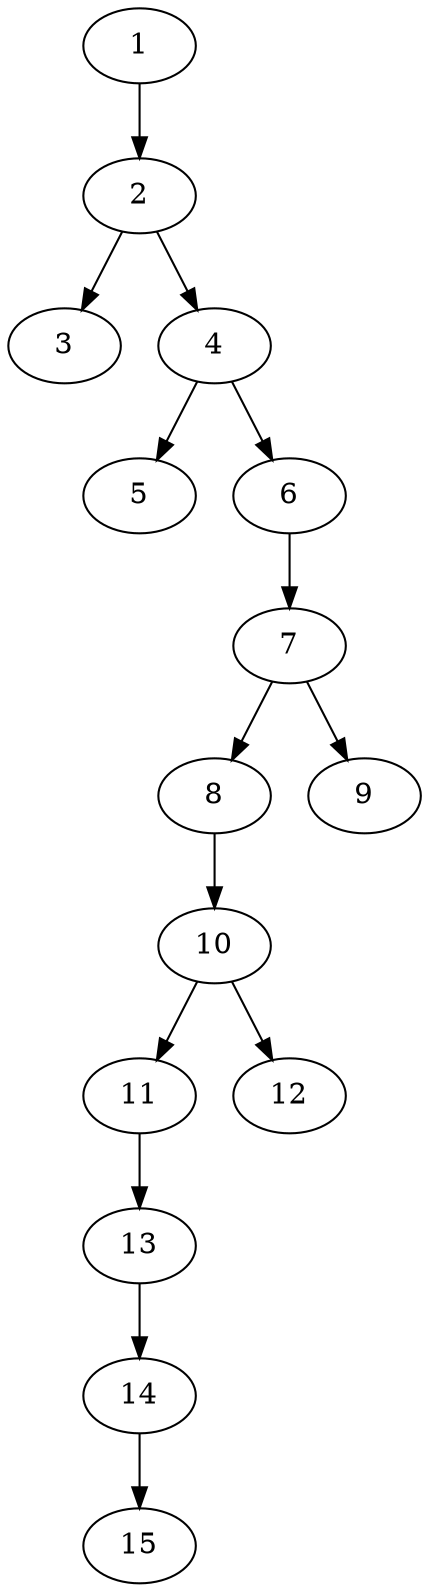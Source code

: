 // DAG automatically generated by daggen at Thu Oct  3 13:59:26 2019
// ./daggen --dot -n 15 --ccr 0.3 --fat 0.3 --regular 0.5 --density 0.6 --mindata 5242880 --maxdata 52428800 
digraph G {
  1 [size="74349227", alpha="0.16", expect_size="22304768"] 
  1 -> 2 [size ="22304768"]
  2 [size="24504320", alpha="0.12", expect_size="7351296"] 
  2 -> 3 [size ="7351296"]
  2 -> 4 [size ="7351296"]
  3 [size="100928853", alpha="0.14", expect_size="30278656"] 
  4 [size="17489920", alpha="0.05", expect_size="5246976"] 
  4 -> 5 [size ="5246976"]
  4 -> 6 [size ="5246976"]
  5 [size="137547093", alpha="0.12", expect_size="41264128"] 
  6 [size="136192000", alpha="0.08", expect_size="40857600"] 
  6 -> 7 [size ="40857600"]
  7 [size="114135040", alpha="0.16", expect_size="34240512"] 
  7 -> 8 [size ="34240512"]
  7 -> 9 [size ="34240512"]
  8 [size="117794133", alpha="0.11", expect_size="35338240"] 
  8 -> 10 [size ="35338240"]
  9 [size="146046293", alpha="0.17", expect_size="43813888"] 
  10 [size="111486293", alpha="0.18", expect_size="33445888"] 
  10 -> 11 [size ="33445888"]
  10 -> 12 [size ="33445888"]
  11 [size="31153493", alpha="0.00", expect_size="9346048"] 
  11 -> 13 [size ="9346048"]
  12 [size="155770880", alpha="0.04", expect_size="46731264"] 
  13 [size="89006080", alpha="0.06", expect_size="26701824"] 
  13 -> 14 [size ="26701824"]
  14 [size="40171520", alpha="0.07", expect_size="12051456"] 
  14 -> 15 [size ="12051456"]
  15 [size="81216853", alpha="0.17", expect_size="24365056"] 
}
